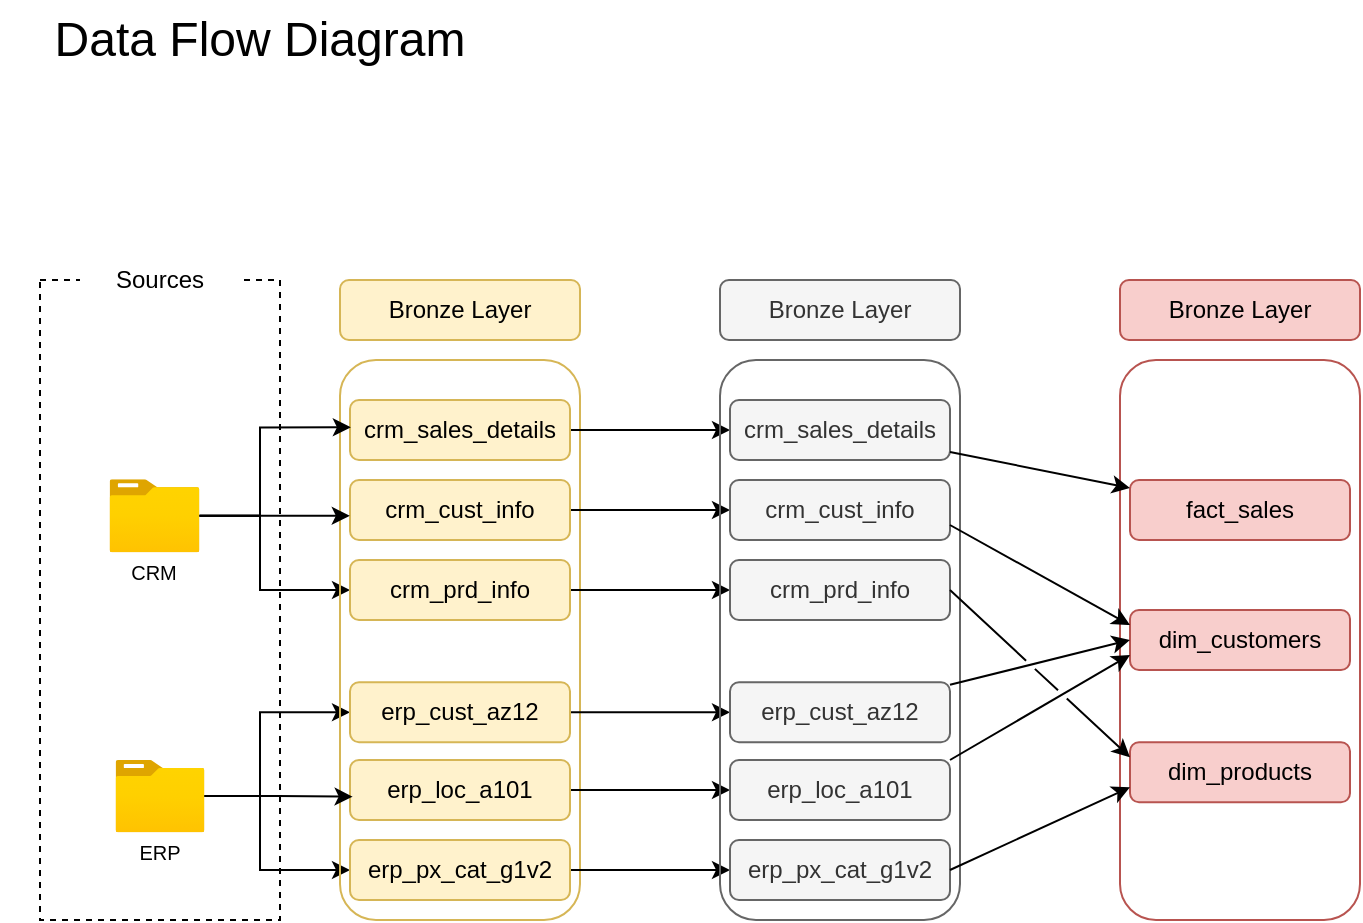<mxfile version="26.2.8">
  <diagram name="Page-1" id="e4IaQhva98xTvDJxt3OK">
    <mxGraphModel dx="985" dy="536" grid="1" gridSize="10" guides="1" tooltips="1" connect="1" arrows="1" fold="1" page="1" pageScale="1" pageWidth="827" pageHeight="1169" math="0" shadow="0">
      <root>
        <mxCell id="0" />
        <mxCell id="1" parent="0" />
        <mxCell id="2jRSJKCXZt8afuLqx8z7-1" value="&lt;font style=&quot;font-size: 24px;&quot;&gt;Data Flow Diagram&lt;/font&gt;" style="rounded=0;whiteSpace=wrap;html=1;fillColor=none;strokeColor=none;" vertex="1" parent="1">
          <mxGeometry x="20" y="20" width="260" height="40" as="geometry" />
        </mxCell>
        <mxCell id="2jRSJKCXZt8afuLqx8z7-2" value="" style="rounded=0;whiteSpace=wrap;html=1;fillColor=none;strokeColor=default;dashed=1;" vertex="1" parent="1">
          <mxGeometry x="40" y="160" width="120" height="320" as="geometry" />
        </mxCell>
        <mxCell id="2jRSJKCXZt8afuLqx8z7-23" style="edgeStyle=orthogonalEdgeStyle;rounded=0;orthogonalLoop=1;jettySize=auto;html=1;entryX=0;entryY=0.5;entryDx=0;entryDy=0;" edge="1" parent="1" source="2jRSJKCXZt8afuLqx8z7-3" target="2jRSJKCXZt8afuLqx8z7-12">
          <mxGeometry relative="1" as="geometry">
            <Array as="points">
              <mxPoint x="150" y="278" />
              <mxPoint x="150" y="315" />
            </Array>
          </mxGeometry>
        </mxCell>
        <mxCell id="2jRSJKCXZt8afuLqx8z7-3" value="" style="image;aspect=fixed;html=1;points=[];align=center;fontSize=12;image=img/lib/azure2/general/Folder_Blank.svg;" vertex="1" parent="1">
          <mxGeometry x="74.75" y="259.59" width="45" height="36.53" as="geometry" />
        </mxCell>
        <mxCell id="2jRSJKCXZt8afuLqx8z7-25" style="edgeStyle=orthogonalEdgeStyle;rounded=0;orthogonalLoop=1;jettySize=auto;html=1;entryX=0;entryY=0.5;entryDx=0;entryDy=0;" edge="1" parent="1" source="2jRSJKCXZt8afuLqx8z7-4" target="2jRSJKCXZt8afuLqx8z7-13">
          <mxGeometry relative="1" as="geometry">
            <Array as="points">
              <mxPoint x="150" y="418" />
              <mxPoint x="150" y="376" />
            </Array>
          </mxGeometry>
        </mxCell>
        <mxCell id="2jRSJKCXZt8afuLqx8z7-26" style="edgeStyle=orthogonalEdgeStyle;rounded=0;orthogonalLoop=1;jettySize=auto;html=1;entryX=0;entryY=0.5;entryDx=0;entryDy=0;" edge="1" parent="1" source="2jRSJKCXZt8afuLqx8z7-4" target="2jRSJKCXZt8afuLqx8z7-15">
          <mxGeometry relative="1" as="geometry">
            <Array as="points">
              <mxPoint x="150" y="418" />
              <mxPoint x="150" y="455" />
            </Array>
          </mxGeometry>
        </mxCell>
        <mxCell id="2jRSJKCXZt8afuLqx8z7-4" value="" style="image;aspect=fixed;html=1;points=[];align=center;fontSize=12;image=img/lib/azure2/general/Folder_Blank.svg;" vertex="1" parent="1">
          <mxGeometry x="77.75" y="400" width="44.5" height="36.12" as="geometry" />
        </mxCell>
        <mxCell id="2jRSJKCXZt8afuLqx8z7-5" value="" style="rounded=1;whiteSpace=wrap;html=1;fillColor=none;strokeColor=#d6b656;" vertex="1" parent="1">
          <mxGeometry x="190" y="200" width="120" height="280" as="geometry" />
        </mxCell>
        <mxCell id="2jRSJKCXZt8afuLqx8z7-6" value="Bronze Layer" style="rounded=1;whiteSpace=wrap;html=1;fillColor=#fff2cc;strokeColor=#d6b656;" vertex="1" parent="1">
          <mxGeometry x="190" y="160" width="120" height="30" as="geometry" />
        </mxCell>
        <mxCell id="2jRSJKCXZt8afuLqx8z7-7" value="Sources" style="rounded=0;whiteSpace=wrap;html=1;fillColor=default;strokeColor=none;" vertex="1" parent="1">
          <mxGeometry x="60" y="150" width="80" height="20" as="geometry" />
        </mxCell>
        <mxCell id="2jRSJKCXZt8afuLqx8z7-8" value="&lt;font style=&quot;font-size: 10px;&quot;&gt;CRM&lt;/font&gt;" style="rounded=0;whiteSpace=wrap;html=1;fillColor=none;strokeColor=none;" vertex="1" parent="1">
          <mxGeometry x="72.25" y="296.12" width="50" height="20" as="geometry" />
        </mxCell>
        <mxCell id="2jRSJKCXZt8afuLqx8z7-9" value="&lt;font style=&quot;font-size: 10px;&quot;&gt;ERP&lt;/font&gt;" style="rounded=0;whiteSpace=wrap;html=1;fillColor=none;strokeColor=none;" vertex="1" parent="1">
          <mxGeometry x="75" y="436.12" width="50" height="20" as="geometry" />
        </mxCell>
        <mxCell id="2jRSJKCXZt8afuLqx8z7-35" style="edgeStyle=orthogonalEdgeStyle;rounded=0;orthogonalLoop=1;jettySize=auto;html=1;" edge="1" parent="1" source="2jRSJKCXZt8afuLqx8z7-10" target="2jRSJKCXZt8afuLqx8z7-29">
          <mxGeometry relative="1" as="geometry" />
        </mxCell>
        <mxCell id="2jRSJKCXZt8afuLqx8z7-10" value="crm_sales_details" style="rounded=1;whiteSpace=wrap;html=1;fillColor=#fff2cc;strokeColor=#d6b656;" vertex="1" parent="1">
          <mxGeometry x="195" y="220" width="110" height="30" as="geometry" />
        </mxCell>
        <mxCell id="2jRSJKCXZt8afuLqx8z7-36" style="edgeStyle=orthogonalEdgeStyle;rounded=0;orthogonalLoop=1;jettySize=auto;html=1;" edge="1" parent="1" source="2jRSJKCXZt8afuLqx8z7-11" target="2jRSJKCXZt8afuLqx8z7-30">
          <mxGeometry relative="1" as="geometry" />
        </mxCell>
        <mxCell id="2jRSJKCXZt8afuLqx8z7-11" value="crm_cust_info" style="rounded=1;whiteSpace=wrap;html=1;fillColor=#fff2cc;strokeColor=#d6b656;" vertex="1" parent="1">
          <mxGeometry x="195" y="260" width="110" height="30" as="geometry" />
        </mxCell>
        <mxCell id="2jRSJKCXZt8afuLqx8z7-37" style="edgeStyle=orthogonalEdgeStyle;rounded=0;orthogonalLoop=1;jettySize=auto;html=1;" edge="1" parent="1" source="2jRSJKCXZt8afuLqx8z7-12" target="2jRSJKCXZt8afuLqx8z7-31">
          <mxGeometry relative="1" as="geometry" />
        </mxCell>
        <mxCell id="2jRSJKCXZt8afuLqx8z7-12" value="crm_prd_info" style="rounded=1;whiteSpace=wrap;html=1;fillColor=#fff2cc;strokeColor=#d6b656;" vertex="1" parent="1">
          <mxGeometry x="195" y="300" width="110" height="30" as="geometry" />
        </mxCell>
        <mxCell id="2jRSJKCXZt8afuLqx8z7-38" style="edgeStyle=orthogonalEdgeStyle;rounded=0;orthogonalLoop=1;jettySize=auto;html=1;" edge="1" parent="1" source="2jRSJKCXZt8afuLqx8z7-13" target="2jRSJKCXZt8afuLqx8z7-32">
          <mxGeometry relative="1" as="geometry" />
        </mxCell>
        <mxCell id="2jRSJKCXZt8afuLqx8z7-13" value="erp_cust_az12" style="rounded=1;whiteSpace=wrap;html=1;fillColor=#fff2cc;strokeColor=#d6b656;" vertex="1" parent="1">
          <mxGeometry x="195" y="361.12" width="110" height="30" as="geometry" />
        </mxCell>
        <mxCell id="2jRSJKCXZt8afuLqx8z7-39" style="edgeStyle=orthogonalEdgeStyle;rounded=0;orthogonalLoop=1;jettySize=auto;html=1;" edge="1" parent="1" source="2jRSJKCXZt8afuLqx8z7-14" target="2jRSJKCXZt8afuLqx8z7-33">
          <mxGeometry relative="1" as="geometry" />
        </mxCell>
        <mxCell id="2jRSJKCXZt8afuLqx8z7-14" value="erp_loc_a101" style="rounded=1;whiteSpace=wrap;html=1;fillColor=#fff2cc;strokeColor=#d6b656;" vertex="1" parent="1">
          <mxGeometry x="195" y="400" width="110" height="30" as="geometry" />
        </mxCell>
        <mxCell id="2jRSJKCXZt8afuLqx8z7-40" style="edgeStyle=orthogonalEdgeStyle;rounded=0;orthogonalLoop=1;jettySize=auto;html=1;" edge="1" parent="1" source="2jRSJKCXZt8afuLqx8z7-15" target="2jRSJKCXZt8afuLqx8z7-34">
          <mxGeometry relative="1" as="geometry" />
        </mxCell>
        <mxCell id="2jRSJKCXZt8afuLqx8z7-15" value="erp_px_cat_g1v2" style="rounded=1;whiteSpace=wrap;html=1;fillColor=#fff2cc;strokeColor=#d6b656;" vertex="1" parent="1">
          <mxGeometry x="195" y="440" width="110" height="30" as="geometry" />
        </mxCell>
        <mxCell id="2jRSJKCXZt8afuLqx8z7-21" style="edgeStyle=orthogonalEdgeStyle;rounded=0;orthogonalLoop=1;jettySize=auto;html=1;entryX=-0.001;entryY=0.597;entryDx=0;entryDy=0;entryPerimeter=0;" edge="1" parent="1" source="2jRSJKCXZt8afuLqx8z7-3" target="2jRSJKCXZt8afuLqx8z7-11">
          <mxGeometry relative="1" as="geometry" />
        </mxCell>
        <mxCell id="2jRSJKCXZt8afuLqx8z7-22" style="edgeStyle=orthogonalEdgeStyle;rounded=0;orthogonalLoop=1;jettySize=auto;html=1;entryX=0.004;entryY=0.455;entryDx=0;entryDy=0;entryPerimeter=0;" edge="1" parent="1" source="2jRSJKCXZt8afuLqx8z7-3" target="2jRSJKCXZt8afuLqx8z7-10">
          <mxGeometry relative="1" as="geometry">
            <Array as="points">
              <mxPoint x="150" y="278" />
              <mxPoint x="150" y="234" />
            </Array>
          </mxGeometry>
        </mxCell>
        <mxCell id="2jRSJKCXZt8afuLqx8z7-24" style="edgeStyle=orthogonalEdgeStyle;rounded=0;orthogonalLoop=1;jettySize=auto;html=1;entryX=0.012;entryY=0.611;entryDx=0;entryDy=0;entryPerimeter=0;" edge="1" parent="1" source="2jRSJKCXZt8afuLqx8z7-4" target="2jRSJKCXZt8afuLqx8z7-14">
          <mxGeometry relative="1" as="geometry" />
        </mxCell>
        <mxCell id="2jRSJKCXZt8afuLqx8z7-27" value="" style="rounded=1;whiteSpace=wrap;html=1;fillColor=none;strokeColor=#666666;fontColor=#333333;" vertex="1" parent="1">
          <mxGeometry x="380" y="200" width="120" height="280" as="geometry" />
        </mxCell>
        <mxCell id="2jRSJKCXZt8afuLqx8z7-28" value="Bronze Layer" style="rounded=1;whiteSpace=wrap;html=1;fillColor=#f5f5f5;strokeColor=#666666;fontColor=#333333;" vertex="1" parent="1">
          <mxGeometry x="380" y="160" width="120" height="30" as="geometry" />
        </mxCell>
        <mxCell id="2jRSJKCXZt8afuLqx8z7-29" value="crm_sales_details" style="rounded=1;whiteSpace=wrap;html=1;fillColor=#f5f5f5;strokeColor=#666666;fontColor=#333333;" vertex="1" parent="1">
          <mxGeometry x="385" y="220" width="110" height="30" as="geometry" />
        </mxCell>
        <mxCell id="2jRSJKCXZt8afuLqx8z7-30" value="crm_cust_info" style="rounded=1;whiteSpace=wrap;html=1;fillColor=#f5f5f5;strokeColor=#666666;fontColor=#333333;" vertex="1" parent="1">
          <mxGeometry x="385" y="260" width="110" height="30" as="geometry" />
        </mxCell>
        <mxCell id="2jRSJKCXZt8afuLqx8z7-31" value="crm_prd_info" style="rounded=1;whiteSpace=wrap;html=1;fillColor=#f5f5f5;strokeColor=#666666;fontColor=#333333;" vertex="1" parent="1">
          <mxGeometry x="385" y="300" width="110" height="30" as="geometry" />
        </mxCell>
        <mxCell id="2jRSJKCXZt8afuLqx8z7-32" value="erp_cust_az12" style="rounded=1;whiteSpace=wrap;html=1;fillColor=#f5f5f5;strokeColor=#666666;fontColor=#333333;" vertex="1" parent="1">
          <mxGeometry x="385" y="361.12" width="110" height="30" as="geometry" />
        </mxCell>
        <mxCell id="2jRSJKCXZt8afuLqx8z7-33" value="erp_loc_a101" style="rounded=1;whiteSpace=wrap;html=1;fillColor=#f5f5f5;strokeColor=#666666;fontColor=#333333;" vertex="1" parent="1">
          <mxGeometry x="385" y="400" width="110" height="30" as="geometry" />
        </mxCell>
        <mxCell id="2jRSJKCXZt8afuLqx8z7-34" value="erp_px_cat_g1v2" style="rounded=1;whiteSpace=wrap;html=1;fillColor=#f5f5f5;strokeColor=#666666;fontColor=#333333;" vertex="1" parent="1">
          <mxGeometry x="385" y="440" width="110" height="30" as="geometry" />
        </mxCell>
        <mxCell id="2jRSJKCXZt8afuLqx8z7-41" value="" style="rounded=1;whiteSpace=wrap;html=1;fillColor=none;strokeColor=#b85450;" vertex="1" parent="1">
          <mxGeometry x="580" y="200" width="120" height="280" as="geometry" />
        </mxCell>
        <mxCell id="2jRSJKCXZt8afuLqx8z7-42" value="Bronze Layer" style="rounded=1;whiteSpace=wrap;html=1;fillColor=#f8cecc;strokeColor=#b85450;" vertex="1" parent="1">
          <mxGeometry x="580" y="160" width="120" height="30" as="geometry" />
        </mxCell>
        <mxCell id="2jRSJKCXZt8afuLqx8z7-43" value="fact_sales" style="rounded=1;whiteSpace=wrap;html=1;fillColor=#f8cecc;strokeColor=#b85450;" vertex="1" parent="1">
          <mxGeometry x="585" y="260" width="110" height="30" as="geometry" />
        </mxCell>
        <mxCell id="2jRSJKCXZt8afuLqx8z7-44" value="dim_customers" style="rounded=1;whiteSpace=wrap;html=1;fillColor=#f8cecc;strokeColor=#b85450;" vertex="1" parent="1">
          <mxGeometry x="585" y="325" width="110" height="30" as="geometry" />
        </mxCell>
        <mxCell id="2jRSJKCXZt8afuLqx8z7-45" value="dim_products" style="rounded=1;whiteSpace=wrap;html=1;fillColor=#f8cecc;strokeColor=#b85450;" vertex="1" parent="1">
          <mxGeometry x="585" y="391.12" width="110" height="30" as="geometry" />
        </mxCell>
        <mxCell id="2jRSJKCXZt8afuLqx8z7-50" value="" style="endArrow=classic;html=1;rounded=0;jumpStyle=gap;" edge="1" parent="1" source="2jRSJKCXZt8afuLqx8z7-29" target="2jRSJKCXZt8afuLqx8z7-43">
          <mxGeometry width="50" height="50" relative="1" as="geometry">
            <mxPoint x="480" y="270" as="sourcePoint" />
            <mxPoint x="530" y="220" as="targetPoint" />
          </mxGeometry>
        </mxCell>
        <mxCell id="2jRSJKCXZt8afuLqx8z7-52" value="" style="endArrow=classic;html=1;rounded=0;entryX=0;entryY=0.5;entryDx=0;entryDy=0;jumpStyle=gap;" edge="1" parent="1" source="2jRSJKCXZt8afuLqx8z7-32" target="2jRSJKCXZt8afuLqx8z7-44">
          <mxGeometry width="50" height="50" relative="1" as="geometry">
            <mxPoint x="490" y="290" as="sourcePoint" />
            <mxPoint x="580" y="308" as="targetPoint" />
          </mxGeometry>
        </mxCell>
        <mxCell id="2jRSJKCXZt8afuLqx8z7-53" value="" style="endArrow=classic;html=1;rounded=0;entryX=0;entryY=0.75;entryDx=0;entryDy=0;exitX=1;exitY=0;exitDx=0;exitDy=0;jumpStyle=gap;" edge="1" parent="1" source="2jRSJKCXZt8afuLqx8z7-33" target="2jRSJKCXZt8afuLqx8z7-44">
          <mxGeometry width="50" height="50" relative="1" as="geometry">
            <mxPoint x="500" y="390.7" as="sourcePoint" />
            <mxPoint x="590" y="368.7" as="targetPoint" />
          </mxGeometry>
        </mxCell>
        <mxCell id="2jRSJKCXZt8afuLqx8z7-54" value="" style="endArrow=classic;html=1;rounded=0;entryX=0;entryY=0.25;entryDx=0;entryDy=0;exitX=1;exitY=0.75;exitDx=0;exitDy=0;jumpStyle=gap;" edge="1" parent="1" source="2jRSJKCXZt8afuLqx8z7-30" target="2jRSJKCXZt8afuLqx8z7-44">
          <mxGeometry width="50" height="50" relative="1" as="geometry">
            <mxPoint x="495" y="324.58" as="sourcePoint" />
            <mxPoint x="585" y="302.58" as="targetPoint" />
          </mxGeometry>
        </mxCell>
        <mxCell id="2jRSJKCXZt8afuLqx8z7-55" value="" style="endArrow=classic;html=1;rounded=0;entryX=0;entryY=0.25;entryDx=0;entryDy=0;exitX=1;exitY=0.5;exitDx=0;exitDy=0;jumpStyle=gap;" edge="1" parent="1" source="2jRSJKCXZt8afuLqx8z7-31" target="2jRSJKCXZt8afuLqx8z7-45">
          <mxGeometry width="50" height="50" relative="1" as="geometry">
            <mxPoint x="490" y="361.62" as="sourcePoint" />
            <mxPoint x="580" y="411.62" as="targetPoint" />
          </mxGeometry>
        </mxCell>
        <mxCell id="2jRSJKCXZt8afuLqx8z7-57" value="" style="endArrow=classic;html=1;rounded=0;entryX=0;entryY=0.75;entryDx=0;entryDy=0;exitX=1;exitY=0.5;exitDx=0;exitDy=0;jumpStyle=gap;" edge="1" parent="1" source="2jRSJKCXZt8afuLqx8z7-34" target="2jRSJKCXZt8afuLqx8z7-45">
          <mxGeometry width="50" height="50" relative="1" as="geometry">
            <mxPoint x="490" y="352.5" as="sourcePoint" />
            <mxPoint x="580" y="436.5" as="targetPoint" />
          </mxGeometry>
        </mxCell>
      </root>
    </mxGraphModel>
  </diagram>
</mxfile>
